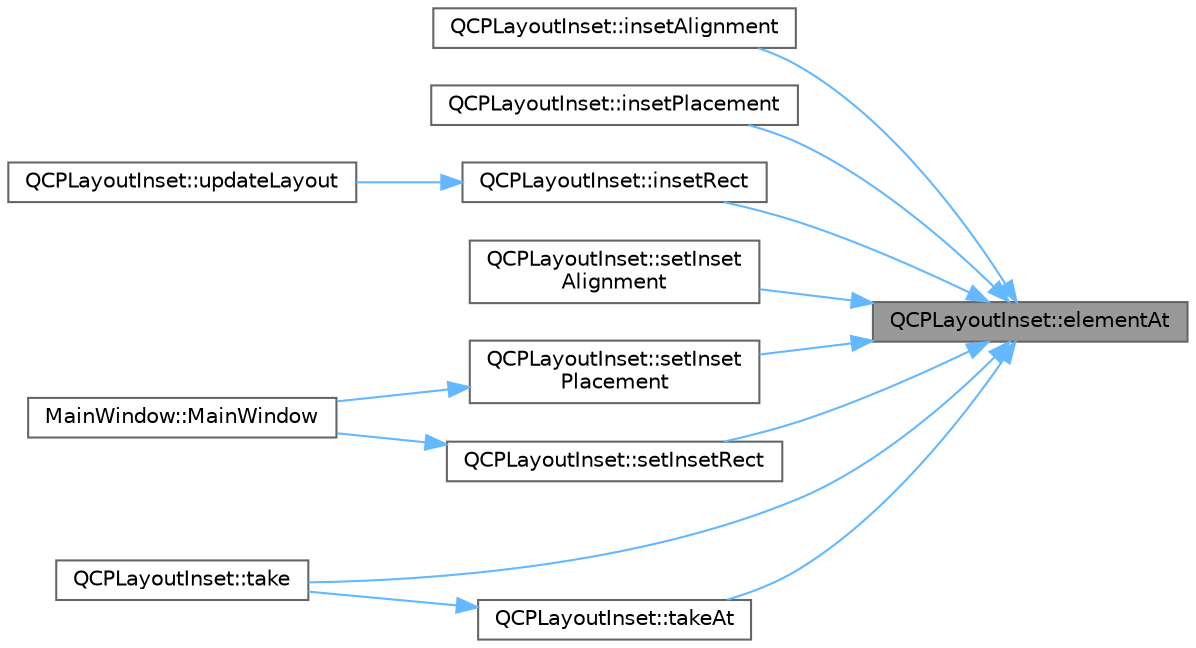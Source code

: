 digraph "QCPLayoutInset::elementAt"
{
 // LATEX_PDF_SIZE
  bgcolor="transparent";
  edge [fontname=Helvetica,fontsize=10,labelfontname=Helvetica,labelfontsize=10];
  node [fontname=Helvetica,fontsize=10,shape=box,height=0.2,width=0.4];
  rankdir="RL";
  Node1 [label="QCPLayoutInset::elementAt",height=0.2,width=0.4,color="gray40", fillcolor="grey60", style="filled", fontcolor="black",tooltip=" "];
  Node1 -> Node2 [dir="back",color="steelblue1",style="solid"];
  Node2 [label="QCPLayoutInset::insetAlignment",height=0.2,width=0.4,color="grey40", fillcolor="white", style="filled",URL="$class_q_c_p_layout_inset.html#a5b33b66f0abbb4a7cc2f8aa6c94cf7f8",tooltip=" "];
  Node1 -> Node3 [dir="back",color="steelblue1",style="solid"];
  Node3 [label="QCPLayoutInset::insetPlacement",height=0.2,width=0.4,color="grey40", fillcolor="white", style="filled",URL="$class_q_c_p_layout_inset.html#a6fcbd74ebbc45bfe64c604b2791aa57f",tooltip=" "];
  Node1 -> Node4 [dir="back",color="steelblue1",style="solid"];
  Node4 [label="QCPLayoutInset::insetRect",height=0.2,width=0.4,color="grey40", fillcolor="white", style="filled",URL="$class_q_c_p_layout_inset.html#ab23099a46af17c31f4c40668f13c9de1",tooltip=" "];
  Node4 -> Node5 [dir="back",color="steelblue1",style="solid"];
  Node5 [label="QCPLayoutInset::updateLayout",height=0.2,width=0.4,color="grey40", fillcolor="white", style="filled",URL="$class_q_c_p_layout_inset.html#a493526b922ea66a75c45ef1842446988",tooltip=" "];
  Node1 -> Node6 [dir="back",color="steelblue1",style="solid"];
  Node6 [label="QCPLayoutInset::setInset\lAlignment",height=0.2,width=0.4,color="grey40", fillcolor="white", style="filled",URL="$class_q_c_p_layout_inset.html#a62882a4f9ad58bb0f53da12fde022abe",tooltip=" "];
  Node1 -> Node7 [dir="back",color="steelblue1",style="solid"];
  Node7 [label="QCPLayoutInset::setInset\lPlacement",height=0.2,width=0.4,color="grey40", fillcolor="white", style="filled",URL="$class_q_c_p_layout_inset.html#a63298830744d5d8c5345511c00fd2144",tooltip=" "];
  Node7 -> Node8 [dir="back",color="steelblue1",style="solid"];
  Node8 [label="MainWindow::MainWindow",height=0.2,width=0.4,color="grey40", fillcolor="white", style="filled",URL="$class_main_window.html#a8b244be8b7b7db1b08de2a2acb9409db",tooltip=" "];
  Node1 -> Node9 [dir="back",color="steelblue1",style="solid"];
  Node9 [label="QCPLayoutInset::setInsetRect",height=0.2,width=0.4,color="grey40", fillcolor="white", style="filled",URL="$class_q_c_p_layout_inset.html#aa487c8378a6f9533567a2e6430099dc3",tooltip=" "];
  Node9 -> Node8 [dir="back",color="steelblue1",style="solid"];
  Node1 -> Node10 [dir="back",color="steelblue1",style="solid"];
  Node10 [label="QCPLayoutInset::take",height=0.2,width=0.4,color="grey40", fillcolor="white", style="filled",URL="$class_q_c_p_layout_inset.html#af7f13cc369f8190b5e7e17d5f39dfe1c",tooltip=" "];
  Node1 -> Node11 [dir="back",color="steelblue1",style="solid"];
  Node11 [label="QCPLayoutInset::takeAt",height=0.2,width=0.4,color="grey40", fillcolor="white", style="filled",URL="$class_q_c_p_layout_inset.html#abf2e8233f5b7051220907e62ded490a2",tooltip=" "];
  Node11 -> Node10 [dir="back",color="steelblue1",style="solid"];
}

